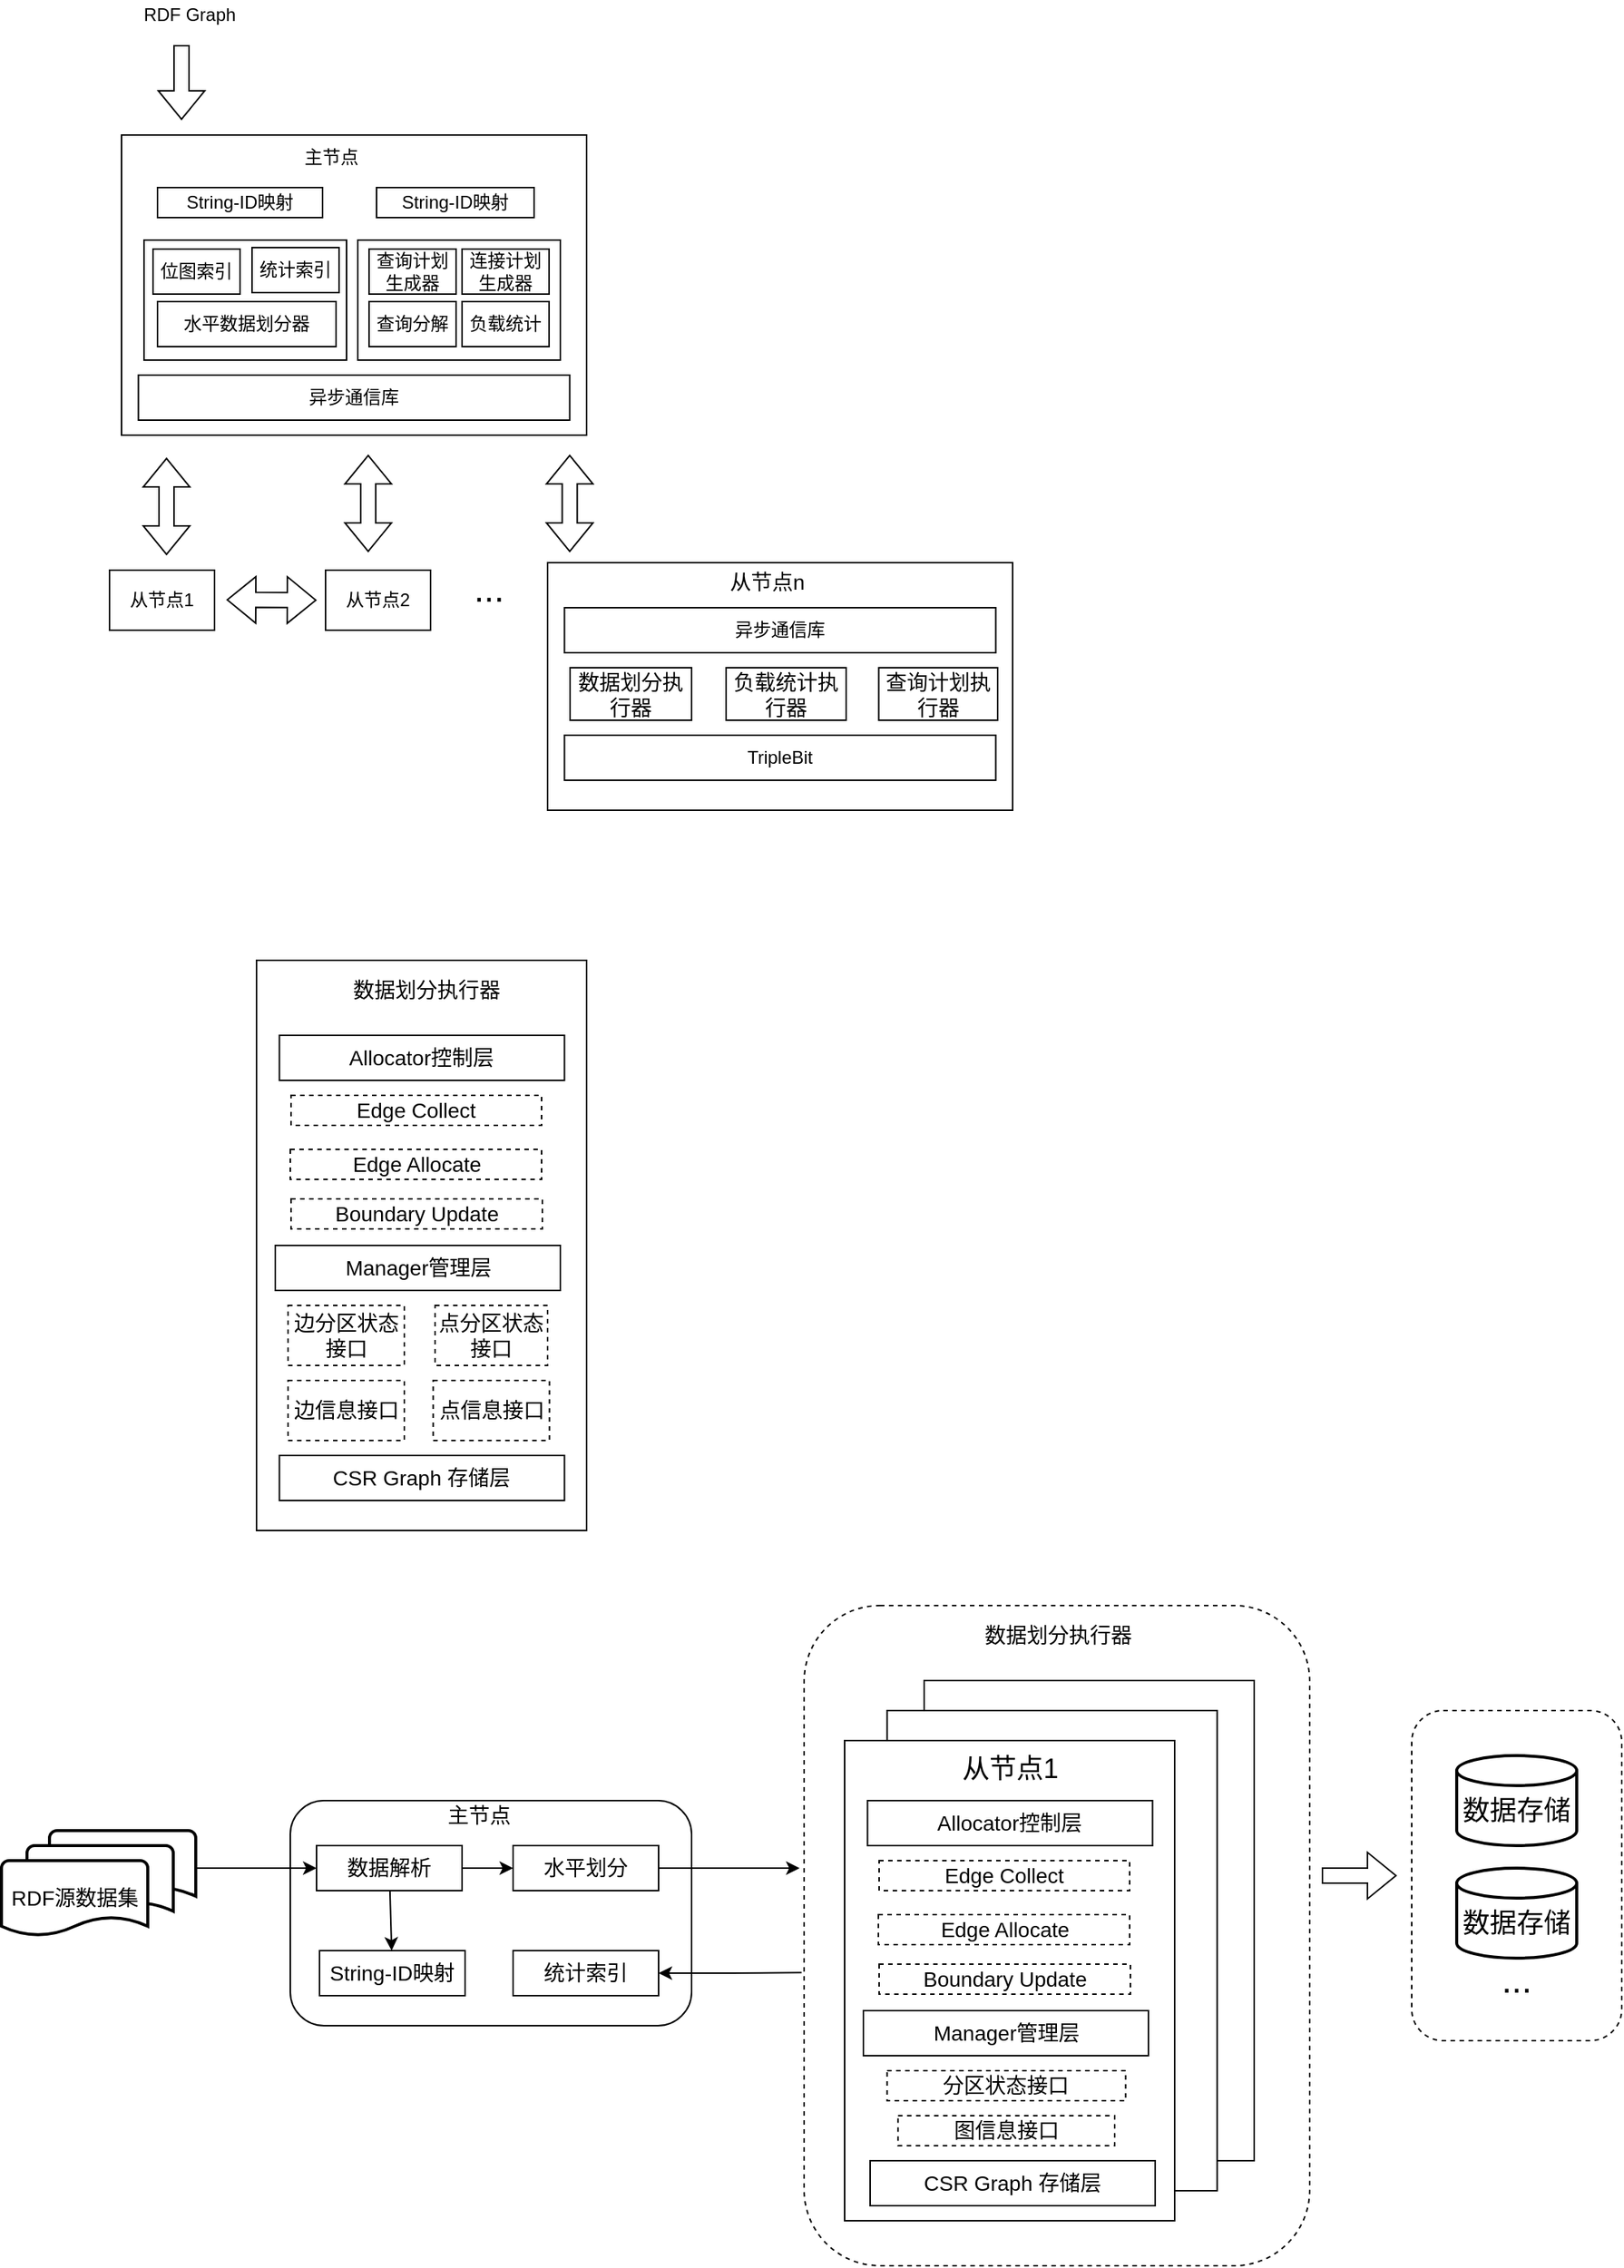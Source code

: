 <mxfile version="17.4.4" type="github">
  <diagram id="tCeM-rysjeOYAdtQbSf4" name="Page-1">
    <mxGraphModel dx="1303" dy="857" grid="1" gridSize="10" guides="1" tooltips="1" connect="1" arrows="1" fold="1" page="1" pageScale="1" pageWidth="827" pageHeight="1169" math="0" shadow="0">
      <root>
        <mxCell id="0" />
        <mxCell id="1" parent="0" />
        <mxCell id="FKuTPAZX4LTHbyCP1aJI-135" value="" style="rounded=1;whiteSpace=wrap;html=1;fontSize=18;dashed=1;" vertex="1" parent="1">
          <mxGeometry x="585" y="1250" width="337" height="440" as="geometry" />
        </mxCell>
        <mxCell id="FKuTPAZX4LTHbyCP1aJI-133" value="" style="rounded=0;whiteSpace=wrap;html=1;fontSize=14;" vertex="1" parent="1">
          <mxGeometry x="665" y="1300" width="220" height="320" as="geometry" />
        </mxCell>
        <mxCell id="FKuTPAZX4LTHbyCP1aJI-132" value="" style="rounded=0;whiteSpace=wrap;html=1;fontSize=14;" vertex="1" parent="1">
          <mxGeometry x="640.31" y="1320" width="220" height="320" as="geometry" />
        </mxCell>
        <mxCell id="FKuTPAZX4LTHbyCP1aJI-143" value="" style="rounded=1;whiteSpace=wrap;html=1;dashed=1;fontSize=18;" vertex="1" parent="1">
          <mxGeometry x="990" y="1320" width="140" height="220" as="geometry" />
        </mxCell>
        <mxCell id="FKuTPAZX4LTHbyCP1aJI-2" value="" style="rounded=0;whiteSpace=wrap;html=1;" vertex="1" parent="1">
          <mxGeometry x="130" y="270" width="310" height="200" as="geometry" />
        </mxCell>
        <mxCell id="FKuTPAZX4LTHbyCP1aJI-3" value="RDF Graph" style="text;html=1;align=center;verticalAlign=middle;resizable=0;points=[];autosize=1;strokeColor=none;fillColor=none;" vertex="1" parent="1">
          <mxGeometry x="120" y="180" width="110" height="20" as="geometry" />
        </mxCell>
        <mxCell id="FKuTPAZX4LTHbyCP1aJI-4" value="" style="shape=flexArrow;endArrow=classic;html=1;rounded=0;" edge="1" parent="1">
          <mxGeometry width="50" height="50" relative="1" as="geometry">
            <mxPoint x="170" y="210" as="sourcePoint" />
            <mxPoint x="170" y="260" as="targetPoint" />
          </mxGeometry>
        </mxCell>
        <mxCell id="FKuTPAZX4LTHbyCP1aJI-5" value="主节点" style="text;html=1;strokeColor=none;fillColor=none;align=center;verticalAlign=middle;whiteSpace=wrap;rounded=0;" vertex="1" parent="1">
          <mxGeometry x="240" y="270" width="60" height="30" as="geometry" />
        </mxCell>
        <mxCell id="FKuTPAZX4LTHbyCP1aJI-6" value="String-ID映射" style="rounded=0;whiteSpace=wrap;html=1;" vertex="1" parent="1">
          <mxGeometry x="154" y="305" width="110" height="20" as="geometry" />
        </mxCell>
        <mxCell id="FKuTPAZX4LTHbyCP1aJI-7" value="String-ID映射" style="rounded=0;whiteSpace=wrap;html=1;" vertex="1" parent="1">
          <mxGeometry x="300" y="305" width="105" height="20" as="geometry" />
        </mxCell>
        <mxCell id="FKuTPAZX4LTHbyCP1aJI-8" value="" style="rounded=0;whiteSpace=wrap;html=1;" vertex="1" parent="1">
          <mxGeometry x="145" y="340" width="135" height="80" as="geometry" />
        </mxCell>
        <mxCell id="FKuTPAZX4LTHbyCP1aJI-9" value="位图索引" style="rounded=0;whiteSpace=wrap;html=1;" vertex="1" parent="1">
          <mxGeometry x="151" y="346" width="58" height="30" as="geometry" />
        </mxCell>
        <mxCell id="FKuTPAZX4LTHbyCP1aJI-10" value="统计索引" style="rounded=0;whiteSpace=wrap;html=1;" vertex="1" parent="1">
          <mxGeometry x="217" y="345" width="58" height="30" as="geometry" />
        </mxCell>
        <mxCell id="FKuTPAZX4LTHbyCP1aJI-11" value="水平数据划分器" style="rounded=0;whiteSpace=wrap;html=1;" vertex="1" parent="1">
          <mxGeometry x="154" y="381" width="119" height="30" as="geometry" />
        </mxCell>
        <mxCell id="FKuTPAZX4LTHbyCP1aJI-12" value="" style="rounded=0;whiteSpace=wrap;html=1;" vertex="1" parent="1">
          <mxGeometry x="287.5" y="340" width="135" height="80" as="geometry" />
        </mxCell>
        <mxCell id="FKuTPAZX4LTHbyCP1aJI-13" value="查询计划生成器" style="rounded=0;whiteSpace=wrap;html=1;" vertex="1" parent="1">
          <mxGeometry x="295" y="346" width="58" height="30" as="geometry" />
        </mxCell>
        <mxCell id="FKuTPAZX4LTHbyCP1aJI-14" value="连接计划生成器" style="rounded=0;whiteSpace=wrap;html=1;" vertex="1" parent="1">
          <mxGeometry x="357" y="346" width="58" height="30" as="geometry" />
        </mxCell>
        <mxCell id="FKuTPAZX4LTHbyCP1aJI-16" value="查询分解" style="rounded=0;whiteSpace=wrap;html=1;" vertex="1" parent="1">
          <mxGeometry x="295" y="381" width="58" height="30" as="geometry" />
        </mxCell>
        <mxCell id="FKuTPAZX4LTHbyCP1aJI-17" value="负载统计" style="rounded=0;whiteSpace=wrap;html=1;" vertex="1" parent="1">
          <mxGeometry x="357" y="381" width="58" height="30" as="geometry" />
        </mxCell>
        <mxCell id="FKuTPAZX4LTHbyCP1aJI-18" value="异步通信库" style="rounded=0;whiteSpace=wrap;html=1;" vertex="1" parent="1">
          <mxGeometry x="141.25" y="430" width="287.5" height="30" as="geometry" />
        </mxCell>
        <mxCell id="FKuTPAZX4LTHbyCP1aJI-19" value="" style="shape=flexArrow;endArrow=classic;startArrow=classic;html=1;rounded=0;" edge="1" parent="1">
          <mxGeometry width="100" height="100" relative="1" as="geometry">
            <mxPoint x="160" y="550" as="sourcePoint" />
            <mxPoint x="160" y="485" as="targetPoint" />
          </mxGeometry>
        </mxCell>
        <mxCell id="FKuTPAZX4LTHbyCP1aJI-20" value="从节点1" style="rounded=0;whiteSpace=wrap;html=1;" vertex="1" parent="1">
          <mxGeometry x="122" y="560" width="70" height="40" as="geometry" />
        </mxCell>
        <mxCell id="FKuTPAZX4LTHbyCP1aJI-21" value="" style="shape=flexArrow;endArrow=classic;startArrow=classic;html=1;rounded=0;" edge="1" parent="1">
          <mxGeometry width="100" height="100" relative="1" as="geometry">
            <mxPoint x="294.43" y="548" as="sourcePoint" />
            <mxPoint x="294.43" y="483" as="targetPoint" />
          </mxGeometry>
        </mxCell>
        <mxCell id="FKuTPAZX4LTHbyCP1aJI-22" value="从节点2" style="rounded=0;whiteSpace=wrap;html=1;" vertex="1" parent="1">
          <mxGeometry x="266" y="560" width="70" height="40" as="geometry" />
        </mxCell>
        <mxCell id="FKuTPAZX4LTHbyCP1aJI-23" value="" style="shape=flexArrow;endArrow=classic;startArrow=classic;html=1;rounded=0;" edge="1" parent="1">
          <mxGeometry width="100" height="100" relative="1" as="geometry">
            <mxPoint x="428.75" y="548" as="sourcePoint" />
            <mxPoint x="428.75" y="483" as="targetPoint" />
          </mxGeometry>
        </mxCell>
        <mxCell id="FKuTPAZX4LTHbyCP1aJI-25" value="" style="rounded=0;whiteSpace=wrap;html=1;" vertex="1" parent="1">
          <mxGeometry x="414" y="555" width="310" height="165" as="geometry" />
        </mxCell>
        <mxCell id="FKuTPAZX4LTHbyCP1aJI-26" value="" style="shape=flexArrow;endArrow=classic;startArrow=classic;html=1;rounded=0;" edge="1" parent="1">
          <mxGeometry width="100" height="100" relative="1" as="geometry">
            <mxPoint x="200" y="579.71" as="sourcePoint" />
            <mxPoint x="260" y="580" as="targetPoint" />
          </mxGeometry>
        </mxCell>
        <mxCell id="FKuTPAZX4LTHbyCP1aJI-27" value="&lt;font style=&quot;font-size: 24px&quot;&gt;...&lt;/font&gt;" style="text;html=1;strokeColor=none;fillColor=none;align=center;verticalAlign=middle;whiteSpace=wrap;rounded=0;" vertex="1" parent="1">
          <mxGeometry x="345" y="558" width="60" height="30" as="geometry" />
        </mxCell>
        <mxCell id="FKuTPAZX4LTHbyCP1aJI-28" value="&lt;font style=&quot;font-size: 14px&quot;&gt;从节点n&lt;/font&gt;" style="text;html=1;align=center;verticalAlign=middle;resizable=0;points=[];autosize=1;strokeColor=none;fillColor=none;fontSize=24;" vertex="1" parent="1">
          <mxGeometry x="520" y="545" width="80" height="40" as="geometry" />
        </mxCell>
        <mxCell id="FKuTPAZX4LTHbyCP1aJI-29" value="异步通信库" style="rounded=0;whiteSpace=wrap;html=1;" vertex="1" parent="1">
          <mxGeometry x="425.25" y="585" width="287.5" height="30" as="geometry" />
        </mxCell>
        <mxCell id="FKuTPAZX4LTHbyCP1aJI-30" value="数据划分执行器" style="rounded=0;whiteSpace=wrap;html=1;fontSize=14;" vertex="1" parent="1">
          <mxGeometry x="429" y="625" width="81" height="35" as="geometry" />
        </mxCell>
        <mxCell id="FKuTPAZX4LTHbyCP1aJI-31" value="负载统计执行器" style="rounded=0;whiteSpace=wrap;html=1;fontSize=14;" vertex="1" parent="1">
          <mxGeometry x="533" y="625" width="80" height="35" as="geometry" />
        </mxCell>
        <mxCell id="FKuTPAZX4LTHbyCP1aJI-32" value="查询计划执行器" style="rounded=0;whiteSpace=wrap;html=1;fontSize=14;" vertex="1" parent="1">
          <mxGeometry x="634.75" y="625" width="79.25" height="35" as="geometry" />
        </mxCell>
        <mxCell id="FKuTPAZX4LTHbyCP1aJI-33" value="TripleBit" style="rounded=0;whiteSpace=wrap;html=1;" vertex="1" parent="1">
          <mxGeometry x="425.25" y="670" width="287.5" height="30" as="geometry" />
        </mxCell>
        <mxCell id="FKuTPAZX4LTHbyCP1aJI-34" value="" style="rounded=0;whiteSpace=wrap;html=1;fontSize=14;" vertex="1" parent="1">
          <mxGeometry x="220" y="820" width="220" height="380" as="geometry" />
        </mxCell>
        <mxCell id="FKuTPAZX4LTHbyCP1aJI-35" value="数据划分执行器" style="text;html=1;align=center;verticalAlign=middle;resizable=0;points=[];autosize=1;strokeColor=none;fillColor=none;fontSize=14;" vertex="1" parent="1">
          <mxGeometry x="263" y="830" width="140" height="20" as="geometry" />
        </mxCell>
        <mxCell id="FKuTPAZX4LTHbyCP1aJI-36" value="Allocator控制层" style="rounded=0;whiteSpace=wrap;html=1;fontSize=14;" vertex="1" parent="1">
          <mxGeometry x="235.25" y="870" width="190" height="30" as="geometry" />
        </mxCell>
        <mxCell id="FKuTPAZX4LTHbyCP1aJI-37" value="Manager管理层" style="rounded=0;whiteSpace=wrap;html=1;fontSize=14;" vertex="1" parent="1">
          <mxGeometry x="232.5" y="1010" width="190" height="30" as="geometry" />
        </mxCell>
        <mxCell id="FKuTPAZX4LTHbyCP1aJI-38" value="CSR Graph 存储层" style="rounded=0;whiteSpace=wrap;html=1;fontSize=14;" vertex="1" parent="1">
          <mxGeometry x="235.25" y="1150" width="190" height="30" as="geometry" />
        </mxCell>
        <mxCell id="FKuTPAZX4LTHbyCP1aJI-39" value="边分区状态接口" style="rounded=0;whiteSpace=wrap;html=1;fontSize=14;dashed=1;" vertex="1" parent="1">
          <mxGeometry x="241" y="1050" width="77.5" height="40" as="geometry" />
        </mxCell>
        <mxCell id="FKuTPAZX4LTHbyCP1aJI-40" value="点分区状态接口" style="rounded=0;whiteSpace=wrap;html=1;fontSize=14;dashed=1;" vertex="1" parent="1">
          <mxGeometry x="339" y="1050" width="75" height="40" as="geometry" />
        </mxCell>
        <mxCell id="FKuTPAZX4LTHbyCP1aJI-41" value="边信息接口" style="rounded=0;whiteSpace=wrap;html=1;fontSize=14;dashed=1;" vertex="1" parent="1">
          <mxGeometry x="241" y="1100" width="77.5" height="40" as="geometry" />
        </mxCell>
        <mxCell id="FKuTPAZX4LTHbyCP1aJI-42" value="点信息接口" style="rounded=0;whiteSpace=wrap;html=1;fontSize=14;dashed=1;" vertex="1" parent="1">
          <mxGeometry x="337.75" y="1100" width="77.5" height="40" as="geometry" />
        </mxCell>
        <mxCell id="FKuTPAZX4LTHbyCP1aJI-43" value="Edge Collect" style="rounded=0;whiteSpace=wrap;html=1;fontSize=14;dashed=1;" vertex="1" parent="1">
          <mxGeometry x="243" y="910" width="167" height="20" as="geometry" />
        </mxCell>
        <mxCell id="FKuTPAZX4LTHbyCP1aJI-44" value="Edge Allocate" style="rounded=0;whiteSpace=wrap;html=1;fontSize=14;dashed=1;" vertex="1" parent="1">
          <mxGeometry x="242.5" y="946" width="167.5" height="20" as="geometry" />
        </mxCell>
        <mxCell id="FKuTPAZX4LTHbyCP1aJI-45" value="Boundary Update" style="rounded=0;whiteSpace=wrap;html=1;fontSize=14;dashed=1;" vertex="1" parent="1">
          <mxGeometry x="243" y="979" width="167.5" height="20" as="geometry" />
        </mxCell>
        <mxCell id="FKuTPAZX4LTHbyCP1aJI-49" value="" style="strokeWidth=2;html=1;shape=mxgraph.flowchart.document2;whiteSpace=wrap;size=0.25;fontSize=14;" vertex="1" parent="1">
          <mxGeometry x="82" y="1400" width="97.5" height="50" as="geometry" />
        </mxCell>
        <mxCell id="FKuTPAZX4LTHbyCP1aJI-50" value="" style="strokeWidth=2;html=1;shape=mxgraph.flowchart.document2;whiteSpace=wrap;size=0.25;fontSize=14;" vertex="1" parent="1">
          <mxGeometry x="67" y="1410" width="97.5" height="50" as="geometry" />
        </mxCell>
        <mxCell id="FKuTPAZX4LTHbyCP1aJI-51" value="RDF源数据集" style="strokeWidth=2;html=1;shape=mxgraph.flowchart.document2;whiteSpace=wrap;size=0.25;fontSize=14;" vertex="1" parent="1">
          <mxGeometry x="50" y="1420" width="97.5" height="50" as="geometry" />
        </mxCell>
        <mxCell id="FKuTPAZX4LTHbyCP1aJI-53" value="" style="rounded=1;whiteSpace=wrap;html=1;fontSize=14;" vertex="1" parent="1">
          <mxGeometry x="242.5" y="1380" width="267.5" height="150" as="geometry" />
        </mxCell>
        <mxCell id="FKuTPAZX4LTHbyCP1aJI-54" value="主节点" style="text;html=1;align=center;verticalAlign=middle;resizable=0;points=[];autosize=1;strokeColor=none;fillColor=none;fontSize=14;" vertex="1" parent="1">
          <mxGeometry x="333" y="1380" width="70" height="20" as="geometry" />
        </mxCell>
        <mxCell id="FKuTPAZX4LTHbyCP1aJI-126" style="edgeStyle=none;rounded=0;orthogonalLoop=1;jettySize=auto;html=1;fontSize=36;startArrow=none;startFill=0;endArrow=classic;endFill=1;" edge="1" parent="1" source="FKuTPAZX4LTHbyCP1aJI-56" target="FKuTPAZX4LTHbyCP1aJI-60">
          <mxGeometry relative="1" as="geometry" />
        </mxCell>
        <mxCell id="FKuTPAZX4LTHbyCP1aJI-127" style="edgeStyle=none;rounded=0;orthogonalLoop=1;jettySize=auto;html=1;entryX=0;entryY=0.5;entryDx=0;entryDy=0;fontSize=36;startArrow=none;startFill=0;endArrow=classic;endFill=1;" edge="1" parent="1" source="FKuTPAZX4LTHbyCP1aJI-56" target="FKuTPAZX4LTHbyCP1aJI-57">
          <mxGeometry relative="1" as="geometry" />
        </mxCell>
        <mxCell id="FKuTPAZX4LTHbyCP1aJI-56" value="数据解析" style="rounded=0;whiteSpace=wrap;html=1;fontSize=14;" vertex="1" parent="1">
          <mxGeometry x="260" y="1410" width="97" height="30" as="geometry" />
        </mxCell>
        <mxCell id="FKuTPAZX4LTHbyCP1aJI-129" style="edgeStyle=none;rounded=0;orthogonalLoop=1;jettySize=auto;html=1;fontSize=36;startArrow=none;startFill=0;endArrow=classic;endFill=1;exitX=1;exitY=0.5;exitDx=0;exitDy=0;" edge="1" parent="1" source="FKuTPAZX4LTHbyCP1aJI-57">
          <mxGeometry relative="1" as="geometry">
            <mxPoint x="540" y="1425" as="sourcePoint" />
            <mxPoint x="582" y="1425" as="targetPoint" />
          </mxGeometry>
        </mxCell>
        <mxCell id="FKuTPAZX4LTHbyCP1aJI-57" value="水平划分" style="rounded=0;whiteSpace=wrap;html=1;fontSize=14;" vertex="1" parent="1">
          <mxGeometry x="391" y="1410" width="97" height="30" as="geometry" />
        </mxCell>
        <mxCell id="FKuTPAZX4LTHbyCP1aJI-60" value="String-ID映射" style="rounded=0;whiteSpace=wrap;html=1;fontSize=14;" vertex="1" parent="1">
          <mxGeometry x="262" y="1480" width="97" height="30" as="geometry" />
        </mxCell>
        <mxCell id="FKuTPAZX4LTHbyCP1aJI-136" style="edgeStyle=orthogonalEdgeStyle;rounded=0;orthogonalLoop=1;jettySize=auto;html=1;entryX=-0.005;entryY=0.556;entryDx=0;entryDy=0;entryPerimeter=0;fontSize=18;startArrow=classic;startFill=1;endArrow=none;endFill=0;" edge="1" parent="1" source="FKuTPAZX4LTHbyCP1aJI-61" target="FKuTPAZX4LTHbyCP1aJI-135">
          <mxGeometry relative="1" as="geometry" />
        </mxCell>
        <mxCell id="FKuTPAZX4LTHbyCP1aJI-61" value="统计索引" style="rounded=0;whiteSpace=wrap;html=1;fontSize=14;" vertex="1" parent="1">
          <mxGeometry x="391" y="1480" width="97" height="30" as="geometry" />
        </mxCell>
        <mxCell id="FKuTPAZX4LTHbyCP1aJI-64" value="" style="rounded=0;whiteSpace=wrap;html=1;fontSize=14;" vertex="1" parent="1">
          <mxGeometry x="612" y="1340" width="220" height="320" as="geometry" />
        </mxCell>
        <mxCell id="FKuTPAZX4LTHbyCP1aJI-65" value="数据划分执行器" style="text;html=1;align=center;verticalAlign=middle;resizable=0;points=[];autosize=1;strokeColor=none;fillColor=none;fontSize=14;" vertex="1" parent="1">
          <mxGeometry x="683.5" y="1260" width="140" height="20" as="geometry" />
        </mxCell>
        <mxCell id="FKuTPAZX4LTHbyCP1aJI-66" value="Allocator控制层" style="rounded=0;whiteSpace=wrap;html=1;fontSize=14;" vertex="1" parent="1">
          <mxGeometry x="627.25" y="1380" width="190" height="30" as="geometry" />
        </mxCell>
        <mxCell id="FKuTPAZX4LTHbyCP1aJI-67" value="Manager管理层" style="rounded=0;whiteSpace=wrap;html=1;fontSize=14;" vertex="1" parent="1">
          <mxGeometry x="624.5" y="1520" width="190" height="30" as="geometry" />
        </mxCell>
        <mxCell id="FKuTPAZX4LTHbyCP1aJI-68" value="CSR Graph 存储层" style="rounded=0;whiteSpace=wrap;html=1;fontSize=14;" vertex="1" parent="1">
          <mxGeometry x="629" y="1620" width="190" height="30" as="geometry" />
        </mxCell>
        <mxCell id="FKuTPAZX4LTHbyCP1aJI-69" value="分区状态接口" style="rounded=0;whiteSpace=wrap;html=1;fontSize=14;dashed=1;" vertex="1" parent="1">
          <mxGeometry x="640.31" y="1560" width="159" height="20" as="geometry" />
        </mxCell>
        <mxCell id="FKuTPAZX4LTHbyCP1aJI-70" value="图信息接口" style="rounded=0;whiteSpace=wrap;html=1;fontSize=14;dashed=1;" vertex="1" parent="1">
          <mxGeometry x="647.63" y="1590" width="144.37" height="20" as="geometry" />
        </mxCell>
        <mxCell id="FKuTPAZX4LTHbyCP1aJI-73" value="Edge Collect" style="rounded=0;whiteSpace=wrap;html=1;fontSize=14;dashed=1;" vertex="1" parent="1">
          <mxGeometry x="635" y="1420" width="167" height="20" as="geometry" />
        </mxCell>
        <mxCell id="FKuTPAZX4LTHbyCP1aJI-74" value="Edge Allocate" style="rounded=0;whiteSpace=wrap;html=1;fontSize=14;dashed=1;" vertex="1" parent="1">
          <mxGeometry x="634.5" y="1456" width="167.5" height="20" as="geometry" />
        </mxCell>
        <mxCell id="FKuTPAZX4LTHbyCP1aJI-75" value="Boundary Update" style="rounded=0;whiteSpace=wrap;html=1;fontSize=14;dashed=1;" vertex="1" parent="1">
          <mxGeometry x="635" y="1489" width="167.5" height="20" as="geometry" />
        </mxCell>
        <mxCell id="FKuTPAZX4LTHbyCP1aJI-125" style="rounded=0;orthogonalLoop=1;jettySize=auto;html=1;fontSize=36;startArrow=none;startFill=0;endArrow=classic;endFill=1;" edge="1" parent="1" source="FKuTPAZX4LTHbyCP1aJI-49" target="FKuTPAZX4LTHbyCP1aJI-56">
          <mxGeometry relative="1" as="geometry" />
        </mxCell>
        <mxCell id="FKuTPAZX4LTHbyCP1aJI-131" value="&lt;font style=&quot;font-size: 18px&quot;&gt;数据存储&lt;/font&gt;" style="strokeWidth=2;html=1;shape=mxgraph.flowchart.database;whiteSpace=wrap;fontSize=36;" vertex="1" parent="1">
          <mxGeometry x="1020" y="1350" width="80" height="60" as="geometry" />
        </mxCell>
        <mxCell id="FKuTPAZX4LTHbyCP1aJI-137" value="&lt;font style=&quot;font-size: 18px&quot;&gt;数据存储&lt;/font&gt;" style="strokeWidth=2;html=1;shape=mxgraph.flowchart.database;whiteSpace=wrap;fontSize=36;" vertex="1" parent="1">
          <mxGeometry x="1020" y="1425" width="80" height="60" as="geometry" />
        </mxCell>
        <mxCell id="FKuTPAZX4LTHbyCP1aJI-142" value="&lt;font style=&quot;font-size: 24px&quot;&gt;...&lt;/font&gt;" style="text;html=1;strokeColor=none;fillColor=none;align=center;verticalAlign=middle;whiteSpace=wrap;rounded=0;" vertex="1" parent="1">
          <mxGeometry x="1030" y="1485" width="60" height="30" as="geometry" />
        </mxCell>
        <mxCell id="FKuTPAZX4LTHbyCP1aJI-145" value="" style="shape=flexArrow;endArrow=classic;html=1;rounded=0;fontSize=18;" edge="1" parent="1">
          <mxGeometry width="50" height="50" relative="1" as="geometry">
            <mxPoint x="930" y="1430" as="sourcePoint" />
            <mxPoint x="980" y="1430" as="targetPoint" />
          </mxGeometry>
        </mxCell>
        <mxCell id="FKuTPAZX4LTHbyCP1aJI-146" value="从节点1" style="text;html=1;align=center;verticalAlign=middle;resizable=0;points=[];autosize=1;strokeColor=none;fillColor=none;fontSize=18;" vertex="1" parent="1">
          <mxGeometry x="681.5" y="1344" width="80" height="30" as="geometry" />
        </mxCell>
      </root>
    </mxGraphModel>
  </diagram>
</mxfile>
